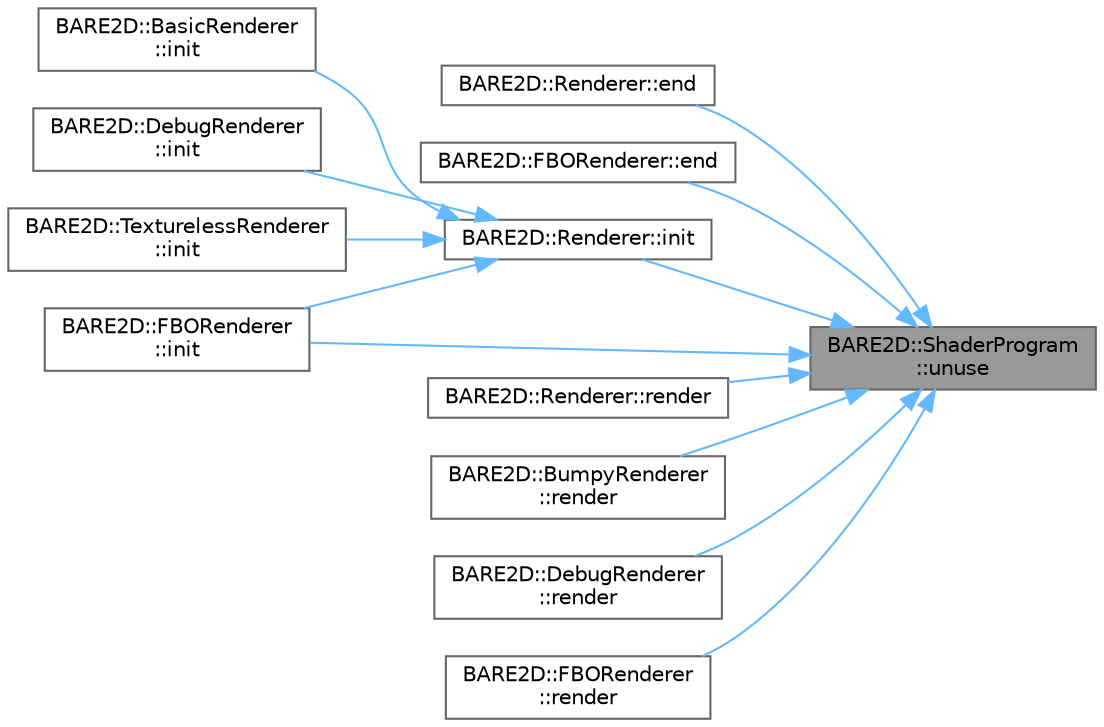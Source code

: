 digraph "BARE2D::ShaderProgram::unuse"
{
 // INTERACTIVE_SVG=YES
 // LATEX_PDF_SIZE
  bgcolor="transparent";
  edge [fontname=Helvetica,fontsize=10,labelfontname=Helvetica,labelfontsize=10];
  node [fontname=Helvetica,fontsize=10,shape=box,height=0.2,width=0.4];
  rankdir="RL";
  Node1 [label="BARE2D::ShaderProgram\l::unuse",height=0.2,width=0.4,color="gray40", fillcolor="grey60", style="filled", fontcolor="black",tooltip="Deactivates this shader program."];
  Node1 -> Node2 [dir="back",color="steelblue1",style="solid"];
  Node2 [label="BARE2D::Renderer::end",height=0.2,width=0.4,color="grey40", fillcolor="white", style="filled",URL="$class_b_a_r_e2_d_1_1_renderer.html#a8a07d633d12883604201fd032fbd2cdd",tooltip="Creates the renderbatches, does necessary stuff before render() call."];
  Node1 -> Node3 [dir="back",color="steelblue1",style="solid"];
  Node3 [label="BARE2D::FBORenderer::end",height=0.2,width=0.4,color="grey40", fillcolor="white", style="filled",URL="$class_b_a_r_e2_d_1_1_f_b_o_renderer.html#a4dde75642694aa34aa463bb298cb34cd",tooltip="Creates the renderbatches, does necessary stuff before render() call."];
  Node1 -> Node4 [dir="back",color="steelblue1",style="solid"];
  Node4 [label="BARE2D::Renderer::init",height=0.2,width=0.4,color="grey40", fillcolor="white", style="filled",URL="$class_b_a_r_e2_d_1_1_renderer.html#addafa95f7a6f451e359d1300031bdde1",tooltip="Initializes all necessary bits of the renderer."];
  Node4 -> Node5 [dir="back",color="steelblue1",style="solid"];
  Node5 [label="BARE2D::BasicRenderer\l::init",height=0.2,width=0.4,color="grey40", fillcolor="white", style="filled",URL="$class_b_a_r_e2_d_1_1_basic_renderer.html#aa228c647d7fe74772a4736d51fdb7796",tooltip="Initializes all necessary bits of the renderer."];
  Node4 -> Node6 [dir="back",color="steelblue1",style="solid"];
  Node6 [label="BARE2D::DebugRenderer\l::init",height=0.2,width=0.4,color="grey40", fillcolor="white", style="filled",URL="$class_b_a_r_e2_d_1_1_debug_renderer.html#adfa84d84a1525f62c888ecdcdc3e874a",tooltip="Initializes with very rudimentary shaders (hardcoded), adds vertex attributes."];
  Node4 -> Node7 [dir="back",color="steelblue1",style="solid"];
  Node7 [label="BARE2D::FBORenderer\l::init",height=0.2,width=0.4,color="grey40", fillcolor="white", style="filled",URL="$class_b_a_r_e2_d_1_1_f_b_o_renderer.html#ac1902310c37a001b0f6d53b7d6066867",tooltip="Initializes all necessary bits of the renderer."];
  Node4 -> Node8 [dir="back",color="steelblue1",style="solid"];
  Node8 [label="BARE2D::TexturelessRenderer\l::init",height=0.2,width=0.4,color="grey40", fillcolor="white", style="filled",URL="$class_b_a_r_e2_d_1_1_textureless_renderer.html#a01951b878023daee5eef45428e8e858e",tooltip="Initializes all necessary bits of the renderer."];
  Node1 -> Node7 [dir="back",color="steelblue1",style="solid"];
  Node1 -> Node9 [dir="back",color="steelblue1",style="solid"];
  Node9 [label="BARE2D::Renderer::render",height=0.2,width=0.4,color="grey40", fillcolor="white", style="filled",URL="$class_b_a_r_e2_d_1_1_renderer.html#af6c7b543d54be3ce30224e21d5606be3",tooltip="Actually renders the contents to the screen!"];
  Node1 -> Node10 [dir="back",color="steelblue1",style="solid"];
  Node10 [label="BARE2D::BumpyRenderer\l::render",height=0.2,width=0.4,color="grey40", fillcolor="white", style="filled",URL="$class_b_a_r_e2_d_1_1_bumpy_renderer.html#adf8f29d89f859671a39cde7fb94cc7e7",tooltip="Actually renders the contents to the screen!"];
  Node1 -> Node11 [dir="back",color="steelblue1",style="solid"];
  Node11 [label="BARE2D::DebugRenderer\l::render",height=0.2,width=0.4,color="grey40", fillcolor="white", style="filled",URL="$class_b_a_r_e2_d_1_1_debug_renderer.html#a52b8a86d9eb1e621b49dcf17b88b4cd4",tooltip="Actually renders the contents to the screen!"];
  Node1 -> Node12 [dir="back",color="steelblue1",style="solid"];
  Node12 [label="BARE2D::FBORenderer\l::render",height=0.2,width=0.4,color="grey40", fillcolor="white", style="filled",URL="$class_b_a_r_e2_d_1_1_f_b_o_renderer.html#aaccc7bddd25f99cca5b734d097383c6e",tooltip="Actually renders the contents to the screen!"];
}
